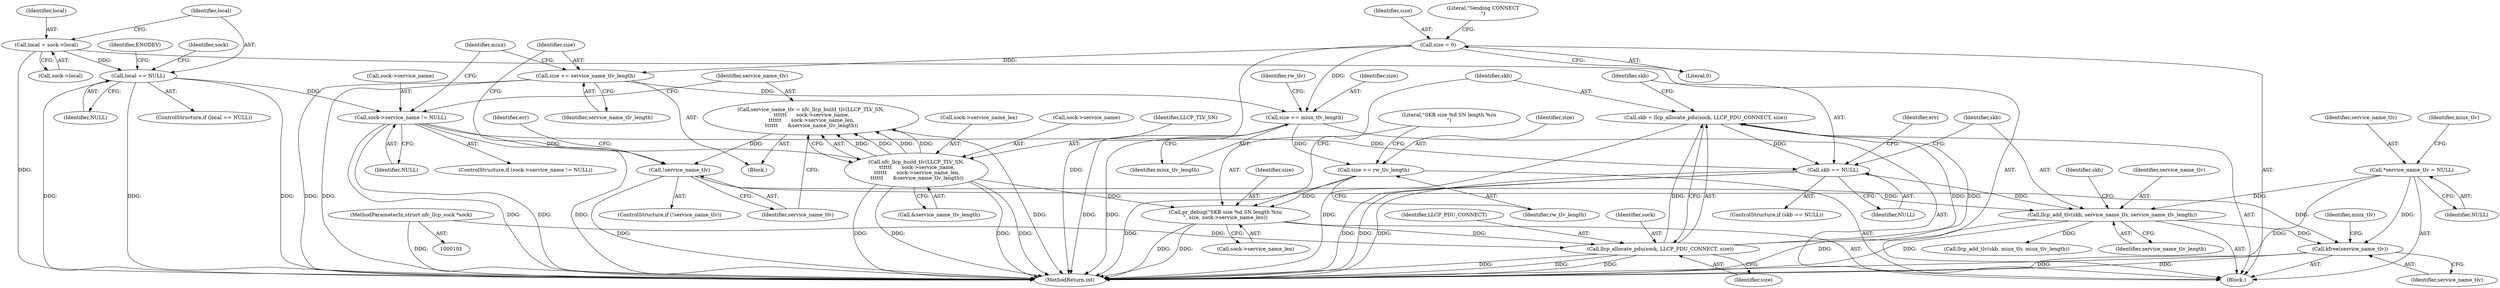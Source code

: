 digraph "0_linux_58bdd544e2933a21a51eecf17c3f5f94038261b5_0@API" {
"1000295" [label="(Call,kfree(service_name_tlv))"];
"1000107" [label="(Call,*service_name_tlv = NULL)"];
"1000268" [label="(Call,llcp_add_tlv(skb, service_name_tlv, service_name_tlv_length))"];
"1000259" [label="(Call,skb == NULL)"];
"1000252" [label="(Call,skb = llcp_allocate_pdu(sock, LLCP_PDU_CONNECT, size))"];
"1000254" [label="(Call,llcp_allocate_pdu(sock, LLCP_PDU_CONNECT, size))"];
"1000102" [label="(MethodParameterIn,struct nfc_llcp_sock *sock)"];
"1000246" [label="(Call,pr_debug(\"SKB size %d SN length %zu\n\", size, sock->service_name_len))"];
"1000243" [label="(Call,size += rw_tlv_length)"];
"1000222" [label="(Call,size += miux_tlv_length)"];
"1000124" [label="(Call,size = 0)"];
"1000170" [label="(Call,size += service_name_tlv_length)"];
"1000151" [label="(Call,nfc_llcp_build_tlv(LLCP_TLV_SN,\n \t\t\t\t\t\t      sock->service_name,\n \t\t\t\t\t\t      sock->service_name_len,\n \t\t\t\t\t\t      &service_name_tlv_length))"];
"1000143" [label="(Call,sock->service_name != NULL)"];
"1000136" [label="(Call,local == NULL)"];
"1000130" [label="(Call,local = sock->local)"];
"1000162" [label="(Call,!service_name_tlv)"];
"1000149" [label="(Call,service_name_tlv = nfc_llcp_build_tlv(LLCP_TLV_SN,\n \t\t\t\t\t\t      sock->service_name,\n \t\t\t\t\t\t      sock->service_name_len,\n \t\t\t\t\t\t      &service_name_tlv_length))"];
"1000166" [label="(Identifier,err)"];
"1000268" [label="(Call,llcp_add_tlv(skb, service_name_tlv, service_name_tlv_length))"];
"1000246" [label="(Call,pr_debug(\"SKB size %d SN length %zu\n\", size, sock->service_name_len))"];
"1000135" [label="(ControlStructure,if (local == NULL))"];
"1000224" [label="(Identifier,miux_tlv_length)"];
"1000138" [label="(Identifier,NULL)"];
"1000150" [label="(Identifier,service_name_tlv)"];
"1000103" [label="(Block,)"];
"1000269" [label="(Identifier,skb)"];
"1000295" [label="(Call,kfree(service_name_tlv))"];
"1000273" [label="(Identifier,skb)"];
"1000272" [label="(Call,llcp_add_tlv(skb, miux_tlv, miux_tlv_length))"];
"1000261" [label="(Identifier,NULL)"];
"1000249" [label="(Call,sock->service_name_len)"];
"1000243" [label="(Call,size += rw_tlv_length)"];
"1000245" [label="(Identifier,rw_tlv_length)"];
"1000129" [label="(Literal,\"Sending CONNECT\n\")"];
"1000156" [label="(Call,sock->service_name_len)"];
"1000161" [label="(ControlStructure,if (!service_name_tlv))"];
"1000163" [label="(Identifier,service_name_tlv)"];
"1000142" [label="(ControlStructure,if (sock->service_name != NULL))"];
"1000257" [label="(Identifier,size)"];
"1000162" [label="(Call,!service_name_tlv)"];
"1000132" [label="(Call,sock->local)"];
"1000303" [label="(MethodReturn,int)"];
"1000130" [label="(Call,local = sock->local)"];
"1000108" [label="(Identifier,service_name_tlv)"];
"1000271" [label="(Identifier,service_name_tlv_length)"];
"1000247" [label="(Literal,\"SKB size %d SN length %zu\n\")"];
"1000148" [label="(Block,)"];
"1000109" [label="(Identifier,NULL)"];
"1000107" [label="(Call,*service_name_tlv = NULL)"];
"1000256" [label="(Identifier,LLCP_PDU_CONNECT)"];
"1000296" [label="(Identifier,service_name_tlv)"];
"1000170" [label="(Call,size += service_name_tlv_length)"];
"1000125" [label="(Identifier,size)"];
"1000136" [label="(Call,local == NULL)"];
"1000143" [label="(Call,sock->service_name != NULL)"];
"1000264" [label="(Identifier,err)"];
"1000254" [label="(Call,llcp_allocate_pdu(sock, LLCP_PDU_CONNECT, size))"];
"1000159" [label="(Call,&service_name_tlv_length)"];
"1000131" [label="(Identifier,local)"];
"1000174" [label="(Identifier,miux)"];
"1000149" [label="(Call,service_name_tlv = nfc_llcp_build_tlv(LLCP_TLV_SN,\n \t\t\t\t\t\t      sock->service_name,\n \t\t\t\t\t\t      sock->service_name_len,\n \t\t\t\t\t\t      &service_name_tlv_length))"];
"1000258" [label="(ControlStructure,if (skb == NULL))"];
"1000270" [label="(Identifier,service_name_tlv)"];
"1000260" [label="(Identifier,skb)"];
"1000102" [label="(MethodParameterIn,struct nfc_llcp_sock *sock)"];
"1000172" [label="(Identifier,service_name_tlv_length)"];
"1000113" [label="(Identifier,miux_tlv)"];
"1000222" [label="(Call,size += miux_tlv_length)"];
"1000141" [label="(Identifier,ENODEV)"];
"1000153" [label="(Call,sock->service_name)"];
"1000151" [label="(Call,nfc_llcp_build_tlv(LLCP_TLV_SN,\n \t\t\t\t\t\t      sock->service_name,\n \t\t\t\t\t\t      sock->service_name_len,\n \t\t\t\t\t\t      &service_name_tlv_length))"];
"1000147" [label="(Identifier,NULL)"];
"1000126" [label="(Literal,0)"];
"1000259" [label="(Call,skb == NULL)"];
"1000171" [label="(Identifier,size)"];
"1000223" [label="(Identifier,size)"];
"1000145" [label="(Identifier,sock)"];
"1000152" [label="(Identifier,LLCP_TLV_SN)"];
"1000252" [label="(Call,skb = llcp_allocate_pdu(sock, LLCP_PDU_CONNECT, size))"];
"1000253" [label="(Identifier,skb)"];
"1000137" [label="(Identifier,local)"];
"1000244" [label="(Identifier,size)"];
"1000144" [label="(Call,sock->service_name)"];
"1000226" [label="(Identifier,rw_tlv)"];
"1000298" [label="(Identifier,miux_tlv)"];
"1000124" [label="(Call,size = 0)"];
"1000255" [label="(Identifier,sock)"];
"1000248" [label="(Identifier,size)"];
"1000295" -> "1000103"  [label="AST: "];
"1000295" -> "1000296"  [label="CFG: "];
"1000296" -> "1000295"  [label="AST: "];
"1000298" -> "1000295"  [label="CFG: "];
"1000295" -> "1000303"  [label="DDG: "];
"1000295" -> "1000303"  [label="DDG: "];
"1000107" -> "1000295"  [label="DDG: "];
"1000268" -> "1000295"  [label="DDG: "];
"1000162" -> "1000295"  [label="DDG: "];
"1000107" -> "1000103"  [label="AST: "];
"1000107" -> "1000109"  [label="CFG: "];
"1000108" -> "1000107"  [label="AST: "];
"1000109" -> "1000107"  [label="AST: "];
"1000113" -> "1000107"  [label="CFG: "];
"1000107" -> "1000303"  [label="DDG: "];
"1000107" -> "1000268"  [label="DDG: "];
"1000268" -> "1000103"  [label="AST: "];
"1000268" -> "1000271"  [label="CFG: "];
"1000269" -> "1000268"  [label="AST: "];
"1000270" -> "1000268"  [label="AST: "];
"1000271" -> "1000268"  [label="AST: "];
"1000273" -> "1000268"  [label="CFG: "];
"1000268" -> "1000303"  [label="DDG: "];
"1000268" -> "1000303"  [label="DDG: "];
"1000259" -> "1000268"  [label="DDG: "];
"1000162" -> "1000268"  [label="DDG: "];
"1000268" -> "1000272"  [label="DDG: "];
"1000259" -> "1000258"  [label="AST: "];
"1000259" -> "1000261"  [label="CFG: "];
"1000260" -> "1000259"  [label="AST: "];
"1000261" -> "1000259"  [label="AST: "];
"1000264" -> "1000259"  [label="CFG: "];
"1000269" -> "1000259"  [label="CFG: "];
"1000259" -> "1000303"  [label="DDG: "];
"1000259" -> "1000303"  [label="DDG: "];
"1000259" -> "1000303"  [label="DDG: "];
"1000252" -> "1000259"  [label="DDG: "];
"1000143" -> "1000259"  [label="DDG: "];
"1000252" -> "1000103"  [label="AST: "];
"1000252" -> "1000254"  [label="CFG: "];
"1000253" -> "1000252"  [label="AST: "];
"1000254" -> "1000252"  [label="AST: "];
"1000260" -> "1000252"  [label="CFG: "];
"1000252" -> "1000303"  [label="DDG: "];
"1000254" -> "1000252"  [label="DDG: "];
"1000254" -> "1000252"  [label="DDG: "];
"1000254" -> "1000252"  [label="DDG: "];
"1000254" -> "1000257"  [label="CFG: "];
"1000255" -> "1000254"  [label="AST: "];
"1000256" -> "1000254"  [label="AST: "];
"1000257" -> "1000254"  [label="AST: "];
"1000254" -> "1000303"  [label="DDG: "];
"1000254" -> "1000303"  [label="DDG: "];
"1000254" -> "1000303"  [label="DDG: "];
"1000102" -> "1000254"  [label="DDG: "];
"1000246" -> "1000254"  [label="DDG: "];
"1000102" -> "1000101"  [label="AST: "];
"1000102" -> "1000303"  [label="DDG: "];
"1000246" -> "1000103"  [label="AST: "];
"1000246" -> "1000249"  [label="CFG: "];
"1000247" -> "1000246"  [label="AST: "];
"1000248" -> "1000246"  [label="AST: "];
"1000249" -> "1000246"  [label="AST: "];
"1000253" -> "1000246"  [label="CFG: "];
"1000246" -> "1000303"  [label="DDG: "];
"1000246" -> "1000303"  [label="DDG: "];
"1000243" -> "1000246"  [label="DDG: "];
"1000151" -> "1000246"  [label="DDG: "];
"1000243" -> "1000103"  [label="AST: "];
"1000243" -> "1000245"  [label="CFG: "];
"1000244" -> "1000243"  [label="AST: "];
"1000245" -> "1000243"  [label="AST: "];
"1000247" -> "1000243"  [label="CFG: "];
"1000243" -> "1000303"  [label="DDG: "];
"1000222" -> "1000243"  [label="DDG: "];
"1000222" -> "1000103"  [label="AST: "];
"1000222" -> "1000224"  [label="CFG: "];
"1000223" -> "1000222"  [label="AST: "];
"1000224" -> "1000222"  [label="AST: "];
"1000226" -> "1000222"  [label="CFG: "];
"1000222" -> "1000303"  [label="DDG: "];
"1000222" -> "1000303"  [label="DDG: "];
"1000124" -> "1000222"  [label="DDG: "];
"1000170" -> "1000222"  [label="DDG: "];
"1000124" -> "1000103"  [label="AST: "];
"1000124" -> "1000126"  [label="CFG: "];
"1000125" -> "1000124"  [label="AST: "];
"1000126" -> "1000124"  [label="AST: "];
"1000129" -> "1000124"  [label="CFG: "];
"1000124" -> "1000303"  [label="DDG: "];
"1000124" -> "1000170"  [label="DDG: "];
"1000170" -> "1000148"  [label="AST: "];
"1000170" -> "1000172"  [label="CFG: "];
"1000171" -> "1000170"  [label="AST: "];
"1000172" -> "1000170"  [label="AST: "];
"1000174" -> "1000170"  [label="CFG: "];
"1000170" -> "1000303"  [label="DDG: "];
"1000170" -> "1000303"  [label="DDG: "];
"1000151" -> "1000149"  [label="AST: "];
"1000151" -> "1000159"  [label="CFG: "];
"1000152" -> "1000151"  [label="AST: "];
"1000153" -> "1000151"  [label="AST: "];
"1000156" -> "1000151"  [label="AST: "];
"1000159" -> "1000151"  [label="AST: "];
"1000149" -> "1000151"  [label="CFG: "];
"1000151" -> "1000303"  [label="DDG: "];
"1000151" -> "1000303"  [label="DDG: "];
"1000151" -> "1000303"  [label="DDG: "];
"1000151" -> "1000303"  [label="DDG: "];
"1000151" -> "1000149"  [label="DDG: "];
"1000151" -> "1000149"  [label="DDG: "];
"1000151" -> "1000149"  [label="DDG: "];
"1000151" -> "1000149"  [label="DDG: "];
"1000143" -> "1000151"  [label="DDG: "];
"1000143" -> "1000142"  [label="AST: "];
"1000143" -> "1000147"  [label="CFG: "];
"1000144" -> "1000143"  [label="AST: "];
"1000147" -> "1000143"  [label="AST: "];
"1000150" -> "1000143"  [label="CFG: "];
"1000174" -> "1000143"  [label="CFG: "];
"1000143" -> "1000303"  [label="DDG: "];
"1000143" -> "1000303"  [label="DDG: "];
"1000143" -> "1000303"  [label="DDG: "];
"1000136" -> "1000143"  [label="DDG: "];
"1000136" -> "1000135"  [label="AST: "];
"1000136" -> "1000138"  [label="CFG: "];
"1000137" -> "1000136"  [label="AST: "];
"1000138" -> "1000136"  [label="AST: "];
"1000141" -> "1000136"  [label="CFG: "];
"1000145" -> "1000136"  [label="CFG: "];
"1000136" -> "1000303"  [label="DDG: "];
"1000136" -> "1000303"  [label="DDG: "];
"1000136" -> "1000303"  [label="DDG: "];
"1000130" -> "1000136"  [label="DDG: "];
"1000130" -> "1000103"  [label="AST: "];
"1000130" -> "1000132"  [label="CFG: "];
"1000131" -> "1000130"  [label="AST: "];
"1000132" -> "1000130"  [label="AST: "];
"1000137" -> "1000130"  [label="CFG: "];
"1000130" -> "1000303"  [label="DDG: "];
"1000162" -> "1000161"  [label="AST: "];
"1000162" -> "1000163"  [label="CFG: "];
"1000163" -> "1000162"  [label="AST: "];
"1000166" -> "1000162"  [label="CFG: "];
"1000171" -> "1000162"  [label="CFG: "];
"1000162" -> "1000303"  [label="DDG: "];
"1000149" -> "1000162"  [label="DDG: "];
"1000149" -> "1000148"  [label="AST: "];
"1000150" -> "1000149"  [label="AST: "];
"1000163" -> "1000149"  [label="CFG: "];
"1000149" -> "1000303"  [label="DDG: "];
}
